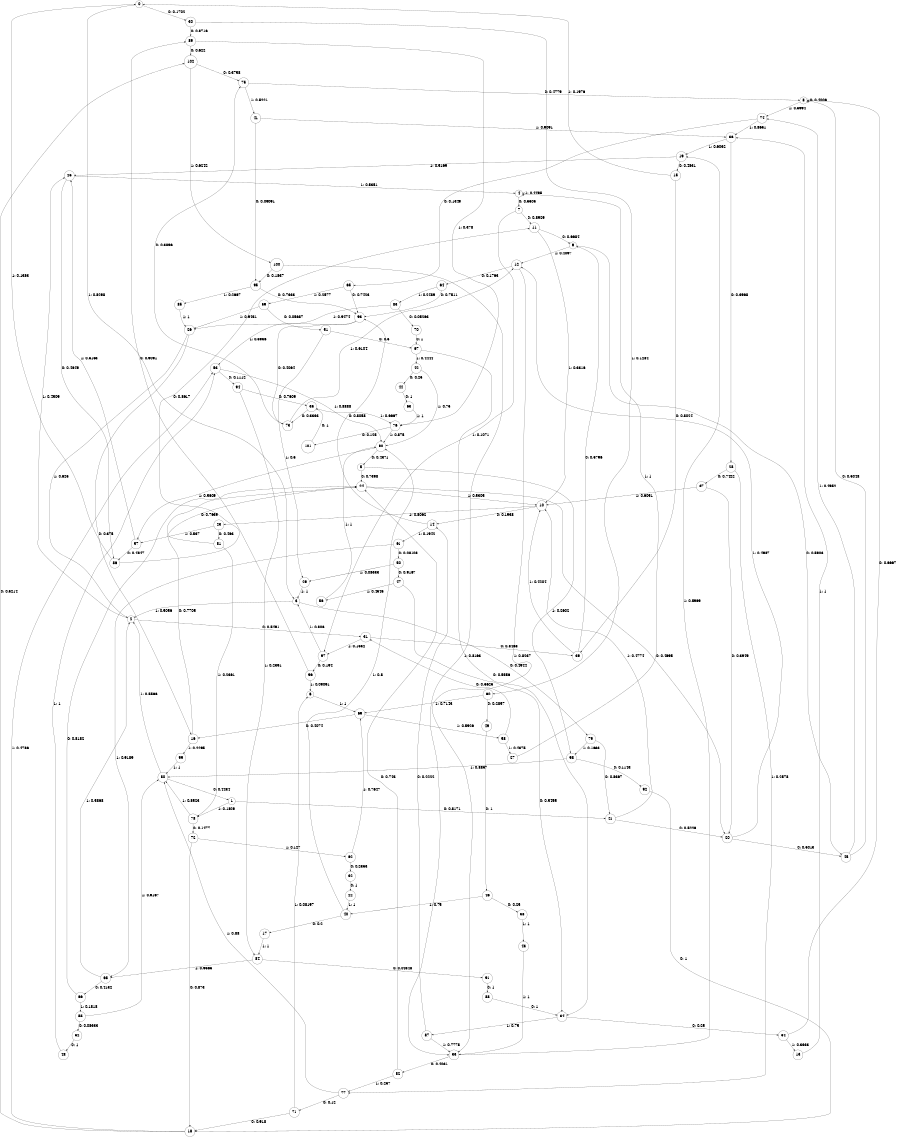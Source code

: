 digraph "ch1faceL10" {
size = "6,8.5";
ratio = "fill";
node [shape = circle];
node [fontsize = 24];
edge [fontsize = 24];
0 -> 30 [label = "0: 0.1702   "];
0 -> 3 [label = "1: 0.8298   "];
1 -> 21 [label = "0: 0.8171   "];
1 -> 78 [label = "1: 0.1829   "];
2 -> 31 [label = "0: 0.5491   "];
2 -> 25 [label = "1: 0.4509   "];
3 -> 79 [label = "0: 0.4944   "];
3 -> 2 [label = "1: 0.5056   "];
4 -> 7 [label = "0: 0.5505   "];
4 -> 4 [label = "1: 0.4495   "];
5 -> 24 [label = "0: 0.7398   "];
5 -> 98 [label = "1: 0.2602   "];
6 -> 69 [label = "1: 1        "];
7 -> 11 [label = "0: 0.8929   "];
7 -> 97 [label = "1: 0.1071   "];
8 -> 8 [label = "0: 0.4006   "];
8 -> 74 [label = "1: 0.5994   "];
9 -> 45 [label = "0: 0.5903   "];
9 -> 12 [label = "1: 0.4097   "];
10 -> 14 [label = "0: 0.1938   "];
10 -> 23 [label = "1: 0.8062   "];
11 -> 9 [label = "0: 0.6684   "];
11 -> 10 [label = "1: 0.3316   "];
12 -> 64 [label = "0: 0.1763   "];
12 -> 33 [label = "1: 0.8237   "];
13 -> 36 [label = "1: 1        "];
14 -> 93 [label = "0: 0.8058   "];
14 -> 61 [label = "1: 0.1942   "];
15 -> 39 [label = "0: 0.8024   "];
15 -> 0 [label = "1: 0.1976   "];
16 -> 24 [label = "0: 0.7705   "];
16 -> 99 [label = "1: 0.2295   "];
17 -> 84 [label = "1: 1        "];
18 -> 102 [label = "0: 0.5214   "];
18 -> 53 [label = "1: 0.4786   "];
19 -> 15 [label = "0: 0.4831   "];
19 -> 25 [label = "1: 0.5169   "];
20 -> 45 [label = "0: 0.5013   "];
20 -> 12 [label = "1: 0.4987   "];
21 -> 20 [label = "0: 0.5226   "];
21 -> 10 [label = "1: 0.4774   "];
22 -> 40 [label = "1: 1        "];
23 -> 81 [label = "0: 0.463    "];
23 -> 57 [label = "1: 0.537    "];
24 -> 20 [label = "0: 0.4695   "];
24 -> 10 [label = "1: 0.5305   "];
25 -> 86 [label = "0: 0.4649   "];
25 -> 4 [label = "1: 0.5351   "];
26 -> 16 [label = "0: 0.375    "];
26 -> 2 [label = "1: 0.625    "];
27 -> 4 [label = "1: 1        "];
28 -> 37 [label = "0: 0.7422   "];
28 -> 77 [label = "1: 0.2578   "];
29 -> 3 [label = "1: 1        "];
30 -> 89 [label = "0: 0.8716   "];
30 -> 60 [label = "1: 0.1284   "];
31 -> 39 [label = "0: 0.8468   "];
31 -> 97 [label = "1: 0.1532   "];
32 -> 22 [label = "0: 1        "];
33 -> 82 [label = "0: 0.4031   "];
33 -> 19 [label = "1: 0.5969   "];
34 -> 54 [label = "0: 0.25     "];
34 -> 87 [label = "1: 0.75     "];
35 -> 73 [label = "0: 0.3333   "];
35 -> 76 [label = "1: 0.6667   "];
36 -> 28 [label = "0: 0.3968   "];
36 -> 19 [label = "1: 0.6032   "];
37 -> 20 [label = "0: 0.3949   "];
37 -> 10 [label = "1: 0.6051   "];
38 -> 43 [label = "1: 1        "];
39 -> 9 [label = "0: 0.5796   "];
39 -> 10 [label = "1: 0.4204   "];
40 -> 17 [label = "0: 0.2      "];
40 -> 90 [label = "1: 0.8      "];
41 -> 95 [label = "0: 0.09091  "];
41 -> 36 [label = "1: 0.9091   "];
42 -> 44 [label = "0: 0.25     "];
42 -> 90 [label = "1: 0.75     "];
43 -> 33 [label = "1: 1        "];
44 -> 63 [label = "0: 1        "];
45 -> 8 [label = "0: 0.5048   "];
45 -> 74 [label = "1: 0.4952   "];
46 -> 38 [label = "0: 0.25     "];
46 -> 40 [label = "1: 0.75     "];
47 -> 34 [label = "0: 0.5455   "];
47 -> 56 [label = "1: 0.4545   "];
48 -> 53 [label = "1: 1        "];
49 -> 46 [label = "0: 1        "];
50 -> 47 [label = "0: 0.9167   "];
50 -> 29 [label = "1: 0.08333  "];
51 -> 67 [label = "0: 0.5      "];
51 -> 29 [label = "1: 0.5      "];
52 -> 48 [label = "0: 1        "];
53 -> 94 [label = "0: 0.1112   "];
53 -> 90 [label = "1: 0.8888   "];
54 -> 8 [label = "0: 0.6667   "];
54 -> 13 [label = "1: 0.3333   "];
55 -> 52 [label = "0: 0.08333  "];
55 -> 80 [label = "1: 0.9167   "];
56 -> 90 [label = "1: 1        "];
57 -> 86 [label = "0: 0.4847   "];
57 -> 25 [label = "1: 0.5153   "];
58 -> 31 [label = "0: 0.5625   "];
58 -> 27 [label = "1: 0.4375   "];
59 -> 51 [label = "0: 0.05687  "];
59 -> 26 [label = "1: 0.9431   "];
60 -> 49 [label = "0: 0.2857   "];
60 -> 69 [label = "1: 0.7143   "];
61 -> 50 [label = "0: 0.08108  "];
61 -> 68 [label = "1: 0.9189   "];
62 -> 32 [label = "0: 0.2353   "];
62 -> 69 [label = "1: 0.7647   "];
63 -> 76 [label = "1: 1        "];
64 -> 93 [label = "0: 0.7511   "];
64 -> 83 [label = "1: 0.2489   "];
65 -> 93 [label = "0: 0.7423   "];
65 -> 59 [label = "1: 0.2577   "];
66 -> 24 [label = "0: 0.8182   "];
66 -> 55 [label = "1: 0.1818   "];
67 -> 34 [label = "0: 0.5556   "];
67 -> 42 [label = "1: 0.4444   "];
68 -> 66 [label = "0: 0.4132   "];
68 -> 2 [label = "1: 0.5868   "];
69 -> 16 [label = "0: 0.4074   "];
69 -> 58 [label = "1: 0.5926   "];
70 -> 67 [label = "0: 1        "];
71 -> 18 [label = "0: 0.918    "];
71 -> 6 [label = "1: 0.08197  "];
72 -> 18 [label = "0: 0.873    "];
72 -> 62 [label = "1: 0.127    "];
73 -> 75 [label = "0: 0.3896   "];
73 -> 12 [label = "1: 0.6104   "];
74 -> 65 [label = "0: 0.1349   "];
74 -> 36 [label = "1: 0.8651   "];
75 -> 8 [label = "0: 0.4779   "];
75 -> 41 [label = "1: 0.5221   "];
76 -> 101 [label = "0: 0.125    "];
76 -> 90 [label = "1: 0.875    "];
77 -> 71 [label = "0: 0.12     "];
77 -> 80 [label = "1: 0.88     "];
78 -> 72 [label = "0: 0.1477   "];
78 -> 80 [label = "1: 0.8523   "];
79 -> 21 [label = "0: 0.8367   "];
79 -> 98 [label = "1: 0.1633   "];
80 -> 1 [label = "0: 0.4434   "];
80 -> 2 [label = "1: 0.5566   "];
81 -> 24 [label = "0: 0.7639   "];
81 -> 78 [label = "1: 0.2361   "];
82 -> 24 [label = "0: 0.743    "];
82 -> 77 [label = "1: 0.257    "];
83 -> 70 [label = "0: 0.05263  "];
83 -> 26 [label = "1: 0.9474   "];
84 -> 91 [label = "0: 0.04348  "];
84 -> 68 [label = "1: 0.9565   "];
85 -> 26 [label = "1: 1        "];
86 -> 11 [label = "0: 0.8617   "];
86 -> 0 [label = "1: 0.1383   "];
87 -> 14 [label = "0: 0.2222   "];
87 -> 33 [label = "1: 0.7778   "];
88 -> 34 [label = "0: 1        "];
89 -> 102 [label = "0: 0.622    "];
89 -> 76 [label = "1: 0.378    "];
90 -> 5 [label = "0: 0.4371   "];
90 -> 57 [label = "1: 0.5629   "];
91 -> 88 [label = "0: 1        "];
92 -> 18 [label = "0: 1        "];
93 -> 73 [label = "0: 0.4064   "];
93 -> 53 [label = "1: 0.5936   "];
94 -> 35 [label = "0: 0.7609   "];
94 -> 84 [label = "1: 0.2391   "];
95 -> 93 [label = "0: 0.7333   "];
95 -> 85 [label = "1: 0.2667   "];
96 -> 89 [label = "0: 0.9091   "];
96 -> 6 [label = "1: 0.09091  "];
97 -> 96 [label = "0: 0.194    "];
97 -> 3 [label = "1: 0.806    "];
98 -> 92 [label = "0: 0.1143   "];
98 -> 80 [label = "1: 0.8857   "];
99 -> 80 [label = "1: 1        "];
100 -> 95 [label = "0: 0.1837   "];
100 -> 33 [label = "1: 0.8163   "];
101 -> 35 [label = "0: 1        "];
102 -> 75 [label = "0: 0.3758   "];
102 -> 100 [label = "1: 0.6242   "];
}